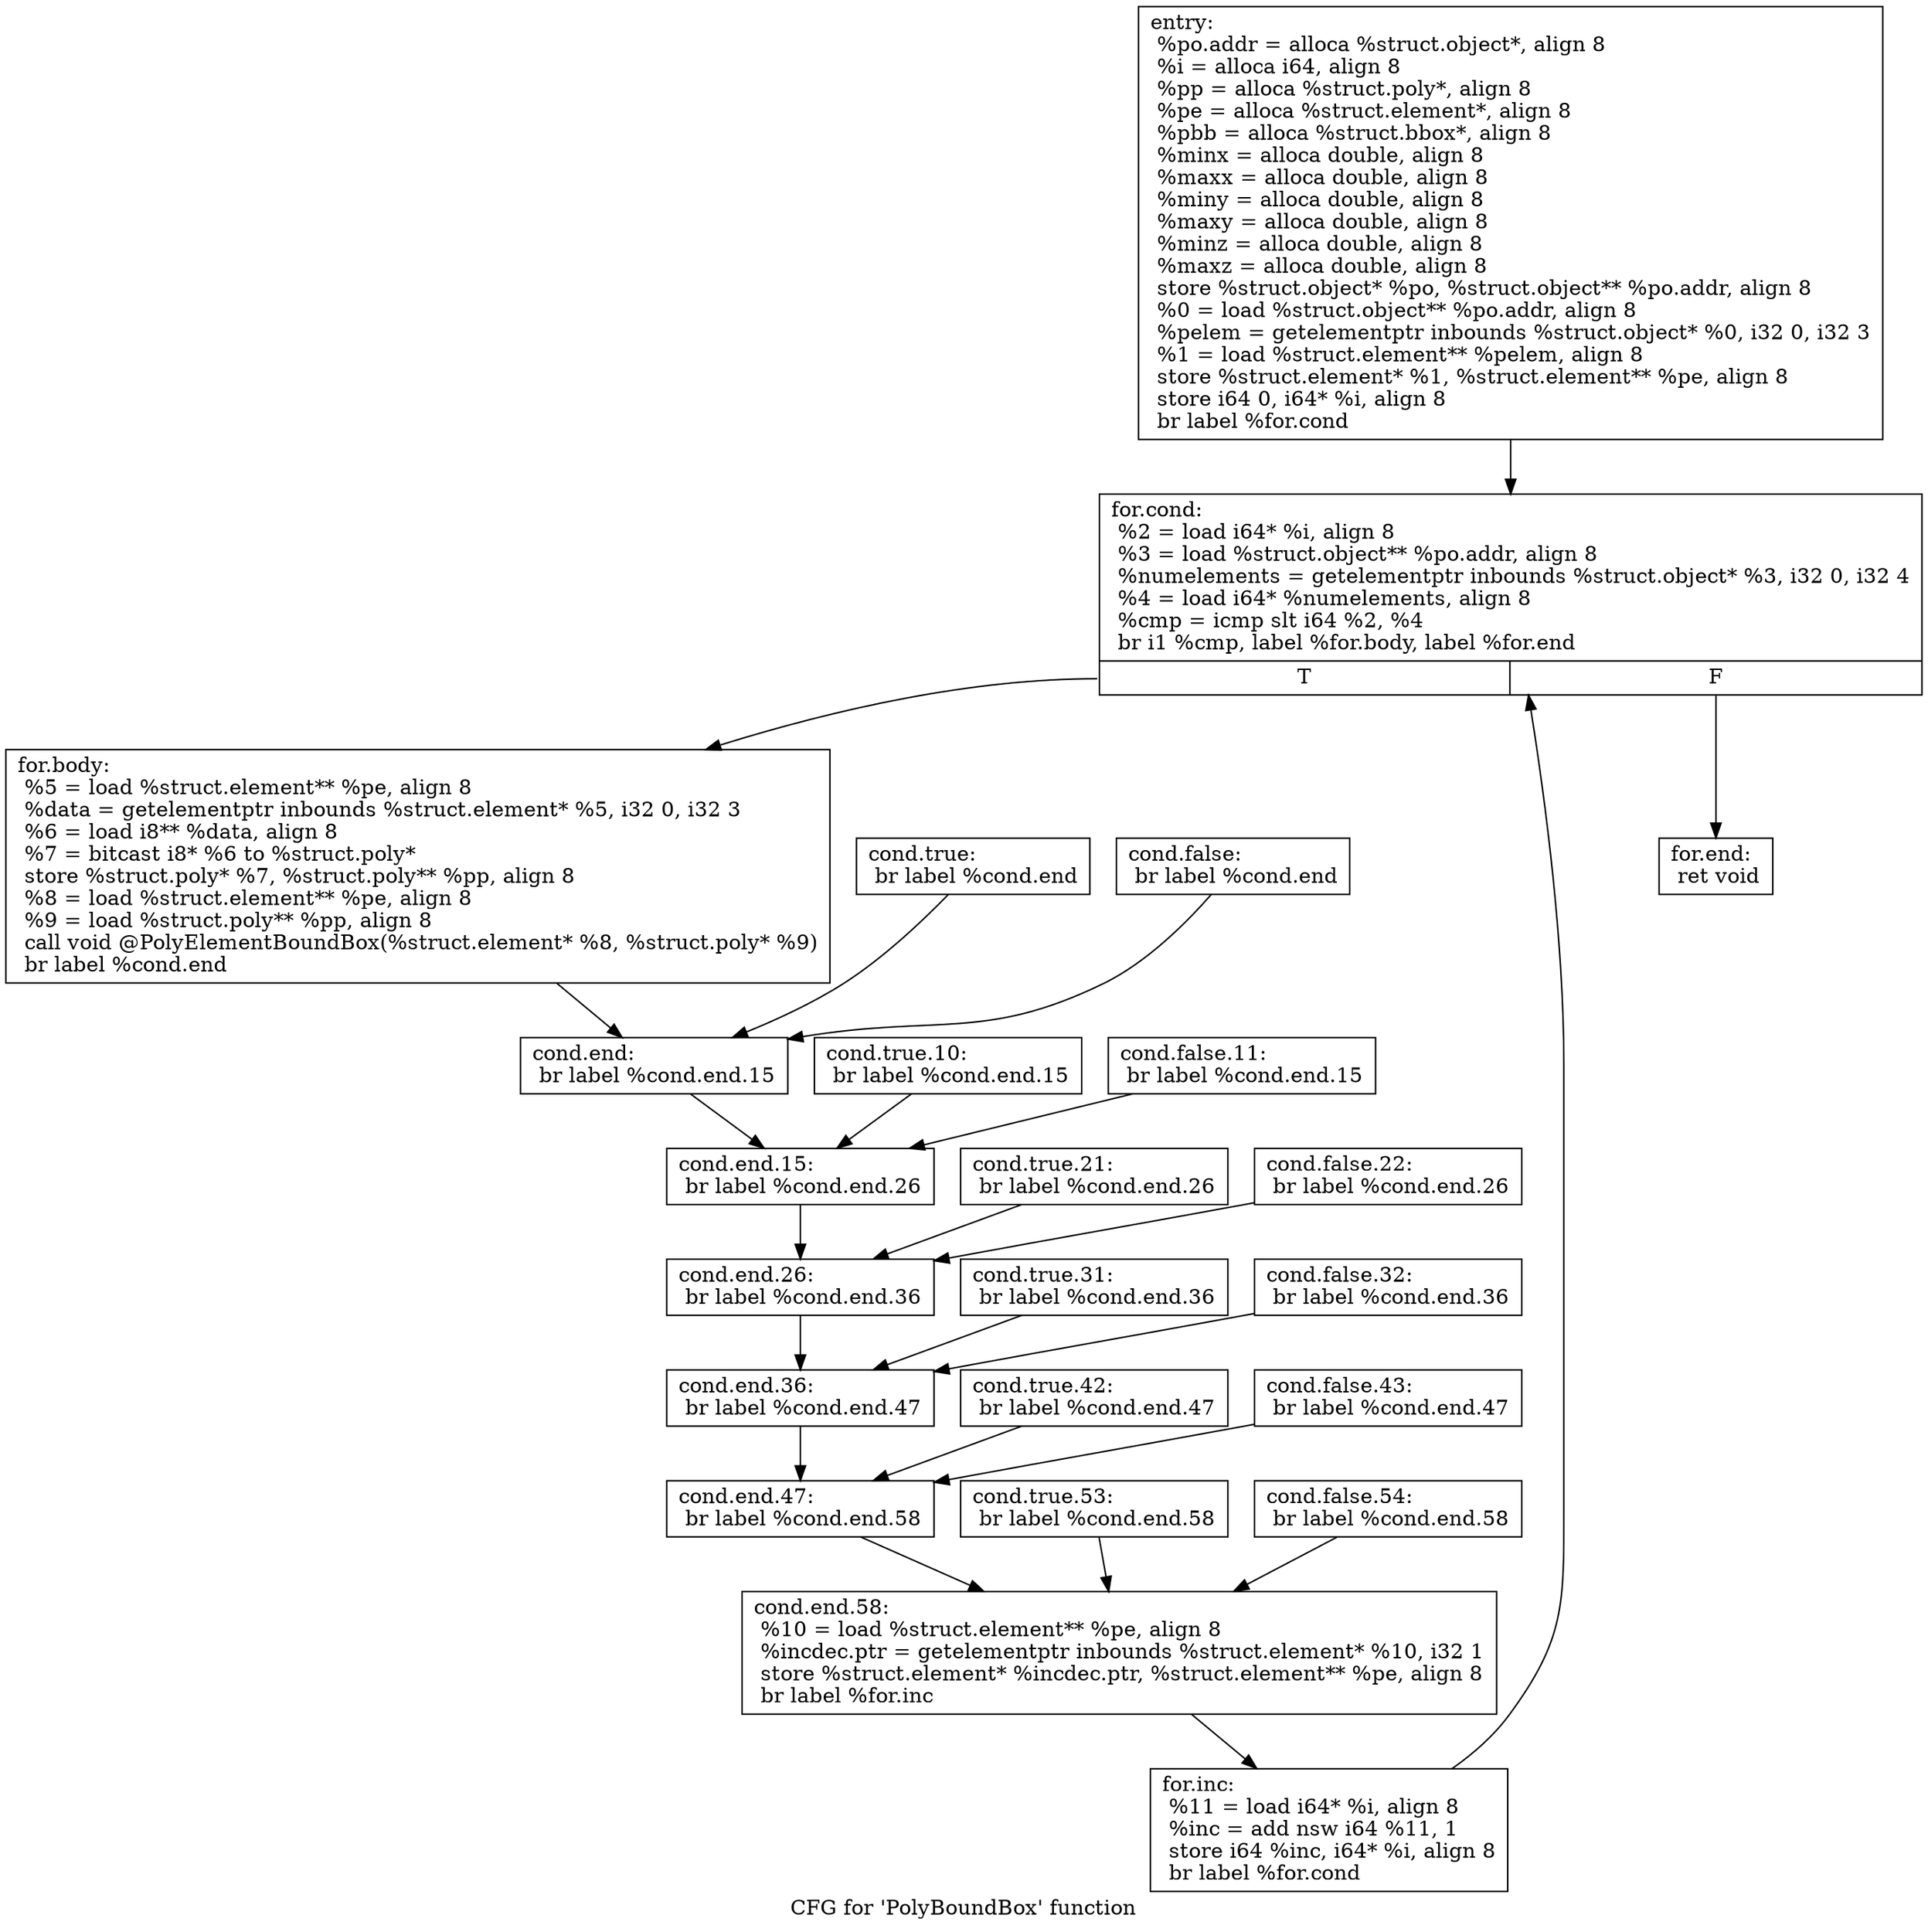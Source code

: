 digraph "CFG for 'PolyBoundBox' function" {
	label="CFG for 'PolyBoundBox' function";

	Node0x5eef220 [shape=record,label="{entry:\l  %po.addr = alloca %struct.object*, align 8\l  %i = alloca i64, align 8\l  %pp = alloca %struct.poly*, align 8\l  %pe = alloca %struct.element*, align 8\l  %pbb = alloca %struct.bbox*, align 8\l  %minx = alloca double, align 8\l  %maxx = alloca double, align 8\l  %miny = alloca double, align 8\l  %maxy = alloca double, align 8\l  %minz = alloca double, align 8\l  %maxz = alloca double, align 8\l  store %struct.object* %po, %struct.object** %po.addr, align 8\l  %0 = load %struct.object** %po.addr, align 8\l  %pelem = getelementptr inbounds %struct.object* %0, i32 0, i32 3\l  %1 = load %struct.element** %pelem, align 8\l  store %struct.element* %1, %struct.element** %pe, align 8\l  store i64 0, i64* %i, align 8\l  br label %for.cond\l}"];
	Node0x5eef220 -> Node0x5eef270;
	Node0x5eef270 [shape=record,label="{for.cond:                                         \l  %2 = load i64* %i, align 8\l  %3 = load %struct.object** %po.addr, align 8\l  %numelements = getelementptr inbounds %struct.object* %3, i32 0, i32 4\l  %4 = load i64* %numelements, align 8\l  %cmp = icmp slt i64 %2, %4\l  br i1 %cmp, label %for.body, label %for.end\l|{<s0>T|<s1>F}}"];
	Node0x5eef270:s0 -> Node0x5eef2c0;
	Node0x5eef270:s1 -> Node0x5eef900;
	Node0x5eef2c0 [shape=record,label="{for.body:                                         \l  %5 = load %struct.element** %pe, align 8\l  %data = getelementptr inbounds %struct.element* %5, i32 0, i32 3\l  %6 = load i8** %data, align 8\l  %7 = bitcast i8* %6 to %struct.poly*\l  store %struct.poly* %7, %struct.poly** %pp, align 8\l  %8 = load %struct.element** %pe, align 8\l  %9 = load %struct.poly** %pp, align 8\l  call void @PolyElementBoundBox(%struct.element* %8, %struct.poly* %9)\l  br label %cond.end\l}"];
	Node0x5eef2c0 -> Node0x5eef3b0;
	Node0x5eef310 [shape=record,label="{cond.true:                                        \l  br label %cond.end\l}"];
	Node0x5eef310 -> Node0x5eef3b0;
	Node0x5eef360 [shape=record,label="{cond.false:                                       \l  br label %cond.end\l}"];
	Node0x5eef360 -> Node0x5eef3b0;
	Node0x5eef3b0 [shape=record,label="{cond.end:                                         \l  br label %cond.end.15\l}"];
	Node0x5eef3b0 -> Node0x5eef4a0;
	Node0x5eef400 [shape=record,label="{cond.true.10:                                     \l  br label %cond.end.15\l}"];
	Node0x5eef400 -> Node0x5eef4a0;
	Node0x5eef450 [shape=record,label="{cond.false.11:                                    \l  br label %cond.end.15\l}"];
	Node0x5eef450 -> Node0x5eef4a0;
	Node0x5eef4a0 [shape=record,label="{cond.end.15:                                      \l  br label %cond.end.26\l}"];
	Node0x5eef4a0 -> Node0x5eef590;
	Node0x5eef4f0 [shape=record,label="{cond.true.21:                                     \l  br label %cond.end.26\l}"];
	Node0x5eef4f0 -> Node0x5eef590;
	Node0x5eef540 [shape=record,label="{cond.false.22:                                    \l  br label %cond.end.26\l}"];
	Node0x5eef540 -> Node0x5eef590;
	Node0x5eef590 [shape=record,label="{cond.end.26:                                      \l  br label %cond.end.36\l}"];
	Node0x5eef590 -> Node0x5eef680;
	Node0x5eef5e0 [shape=record,label="{cond.true.31:                                     \l  br label %cond.end.36\l}"];
	Node0x5eef5e0 -> Node0x5eef680;
	Node0x5eef630 [shape=record,label="{cond.false.32:                                    \l  br label %cond.end.36\l}"];
	Node0x5eef630 -> Node0x5eef680;
	Node0x5eef680 [shape=record,label="{cond.end.36:                                      \l  br label %cond.end.47\l}"];
	Node0x5eef680 -> Node0x5eef770;
	Node0x5eef6d0 [shape=record,label="{cond.true.42:                                     \l  br label %cond.end.47\l}"];
	Node0x5eef6d0 -> Node0x5eef770;
	Node0x5eef720 [shape=record,label="{cond.false.43:                                    \l  br label %cond.end.47\l}"];
	Node0x5eef720 -> Node0x5eef770;
	Node0x5eef770 [shape=record,label="{cond.end.47:                                      \l  br label %cond.end.58\l}"];
	Node0x5eef770 -> Node0x5eef860;
	Node0x5eef7c0 [shape=record,label="{cond.true.53:                                     \l  br label %cond.end.58\l}"];
	Node0x5eef7c0 -> Node0x5eef860;
	Node0x5eef810 [shape=record,label="{cond.false.54:                                    \l  br label %cond.end.58\l}"];
	Node0x5eef810 -> Node0x5eef860;
	Node0x5eef860 [shape=record,label="{cond.end.58:                                      \l  %10 = load %struct.element** %pe, align 8\l  %incdec.ptr = getelementptr inbounds %struct.element* %10, i32 1\l  store %struct.element* %incdec.ptr, %struct.element** %pe, align 8\l  br label %for.inc\l}"];
	Node0x5eef860 -> Node0x5eef8b0;
	Node0x5eef8b0 [shape=record,label="{for.inc:                                          \l  %11 = load i64* %i, align 8\l  %inc = add nsw i64 %11, 1\l  store i64 %inc, i64* %i, align 8\l  br label %for.cond\l}"];
	Node0x5eef8b0 -> Node0x5eef270;
	Node0x5eef900 [shape=record,label="{for.end:                                          \l  ret void\l}"];
}
